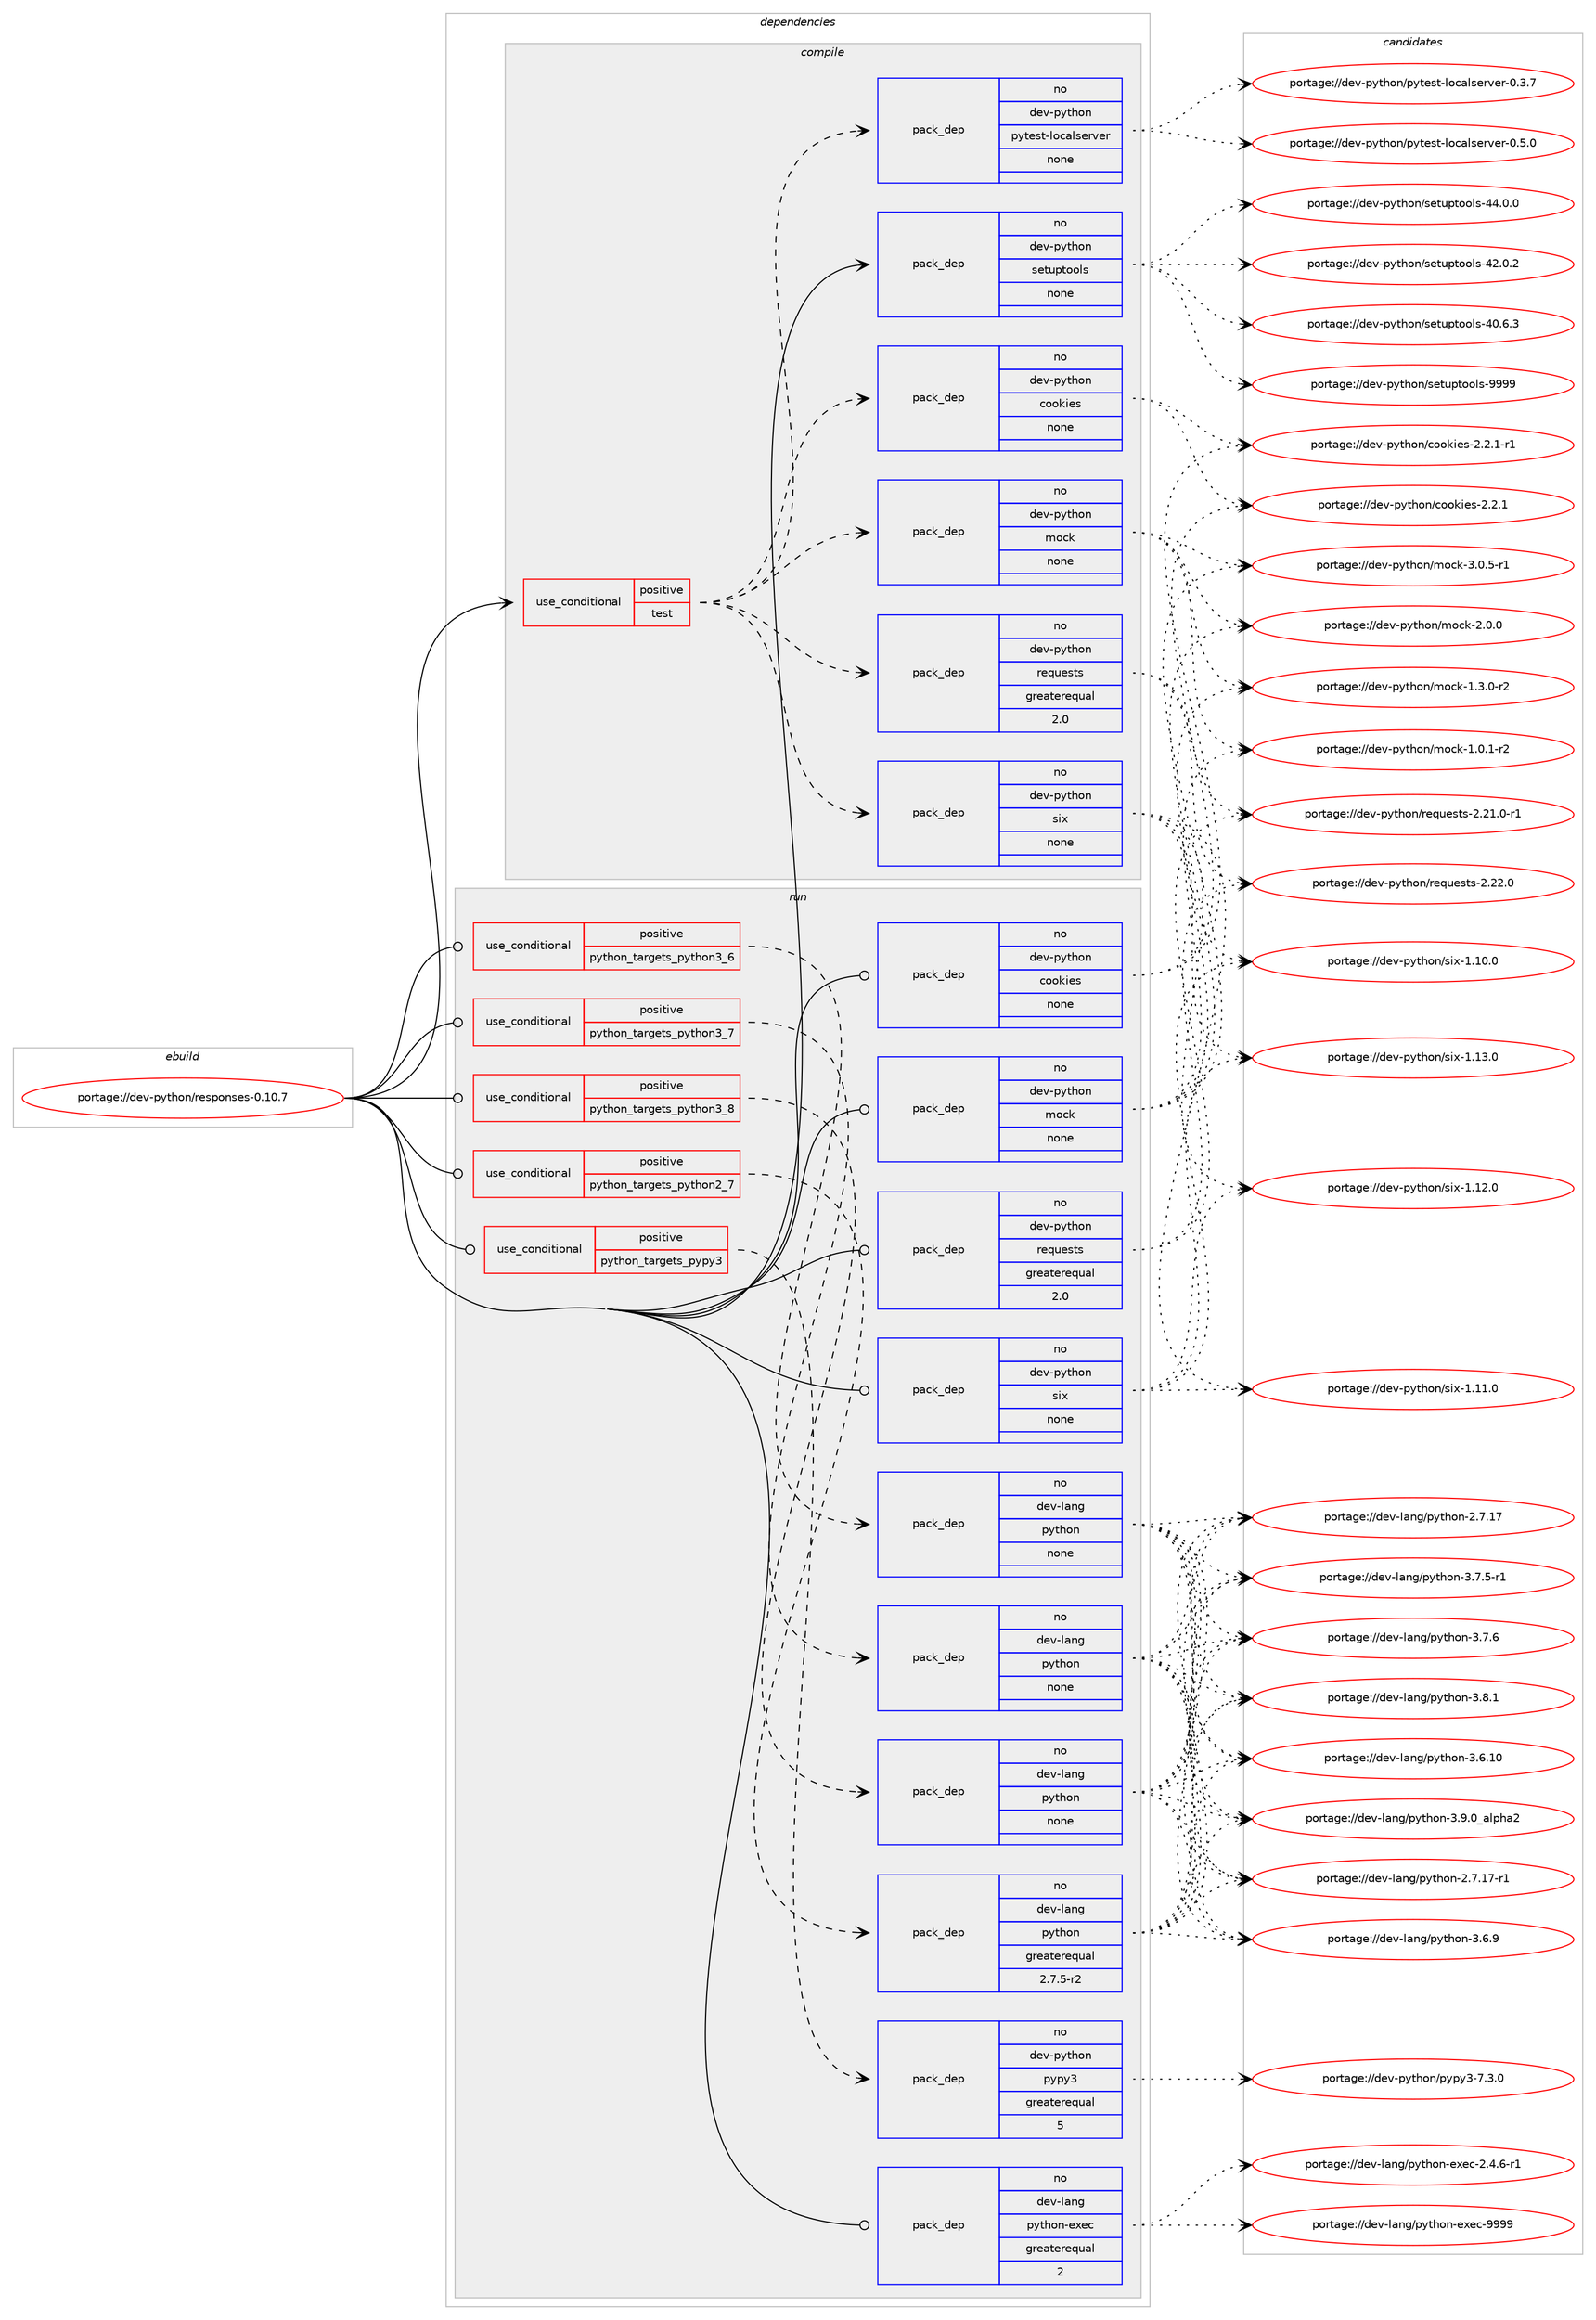 digraph prolog {

# *************
# Graph options
# *************

newrank=true;
concentrate=true;
compound=true;
graph [rankdir=LR,fontname=Helvetica,fontsize=10,ranksep=1.5];#, ranksep=2.5, nodesep=0.2];
edge  [arrowhead=vee];
node  [fontname=Helvetica,fontsize=10];

# **********
# The ebuild
# **********

subgraph cluster_leftcol {
color=gray;
rank=same;
label=<<i>ebuild</i>>;
id [label="portage://dev-python/responses-0.10.7", color=red, width=4, href="../dev-python/responses-0.10.7.svg"];
}

# ****************
# The dependencies
# ****************

subgraph cluster_midcol {
color=gray;
label=<<i>dependencies</i>>;
subgraph cluster_compile {
fillcolor="#eeeeee";
style=filled;
label=<<i>compile</i>>;
subgraph cond106680 {
dependency427994 [label=<<TABLE BORDER="0" CELLBORDER="1" CELLSPACING="0" CELLPADDING="4"><TR><TD ROWSPAN="3" CELLPADDING="10">use_conditional</TD></TR><TR><TD>positive</TD></TR><TR><TD>test</TD></TR></TABLE>>, shape=none, color=red];
subgraph pack316416 {
dependency427995 [label=<<TABLE BORDER="0" CELLBORDER="1" CELLSPACING="0" CELLPADDING="4" WIDTH="220"><TR><TD ROWSPAN="6" CELLPADDING="30">pack_dep</TD></TR><TR><TD WIDTH="110">no</TD></TR><TR><TD>dev-python</TD></TR><TR><TD>requests</TD></TR><TR><TD>greaterequal</TD></TR><TR><TD>2.0</TD></TR></TABLE>>, shape=none, color=blue];
}
dependency427994:e -> dependency427995:w [weight=20,style="dashed",arrowhead="vee"];
subgraph pack316417 {
dependency427996 [label=<<TABLE BORDER="0" CELLBORDER="1" CELLSPACING="0" CELLPADDING="4" WIDTH="220"><TR><TD ROWSPAN="6" CELLPADDING="30">pack_dep</TD></TR><TR><TD WIDTH="110">no</TD></TR><TR><TD>dev-python</TD></TR><TR><TD>cookies</TD></TR><TR><TD>none</TD></TR><TR><TD></TD></TR></TABLE>>, shape=none, color=blue];
}
dependency427994:e -> dependency427996:w [weight=20,style="dashed",arrowhead="vee"];
subgraph pack316418 {
dependency427997 [label=<<TABLE BORDER="0" CELLBORDER="1" CELLSPACING="0" CELLPADDING="4" WIDTH="220"><TR><TD ROWSPAN="6" CELLPADDING="30">pack_dep</TD></TR><TR><TD WIDTH="110">no</TD></TR><TR><TD>dev-python</TD></TR><TR><TD>mock</TD></TR><TR><TD>none</TD></TR><TR><TD></TD></TR></TABLE>>, shape=none, color=blue];
}
dependency427994:e -> dependency427997:w [weight=20,style="dashed",arrowhead="vee"];
subgraph pack316419 {
dependency427998 [label=<<TABLE BORDER="0" CELLBORDER="1" CELLSPACING="0" CELLPADDING="4" WIDTH="220"><TR><TD ROWSPAN="6" CELLPADDING="30">pack_dep</TD></TR><TR><TD WIDTH="110">no</TD></TR><TR><TD>dev-python</TD></TR><TR><TD>six</TD></TR><TR><TD>none</TD></TR><TR><TD></TD></TR></TABLE>>, shape=none, color=blue];
}
dependency427994:e -> dependency427998:w [weight=20,style="dashed",arrowhead="vee"];
subgraph pack316420 {
dependency427999 [label=<<TABLE BORDER="0" CELLBORDER="1" CELLSPACING="0" CELLPADDING="4" WIDTH="220"><TR><TD ROWSPAN="6" CELLPADDING="30">pack_dep</TD></TR><TR><TD WIDTH="110">no</TD></TR><TR><TD>dev-python</TD></TR><TR><TD>pytest-localserver</TD></TR><TR><TD>none</TD></TR><TR><TD></TD></TR></TABLE>>, shape=none, color=blue];
}
dependency427994:e -> dependency427999:w [weight=20,style="dashed",arrowhead="vee"];
}
id:e -> dependency427994:w [weight=20,style="solid",arrowhead="vee"];
subgraph pack316421 {
dependency428000 [label=<<TABLE BORDER="0" CELLBORDER="1" CELLSPACING="0" CELLPADDING="4" WIDTH="220"><TR><TD ROWSPAN="6" CELLPADDING="30">pack_dep</TD></TR><TR><TD WIDTH="110">no</TD></TR><TR><TD>dev-python</TD></TR><TR><TD>setuptools</TD></TR><TR><TD>none</TD></TR><TR><TD></TD></TR></TABLE>>, shape=none, color=blue];
}
id:e -> dependency428000:w [weight=20,style="solid",arrowhead="vee"];
}
subgraph cluster_compileandrun {
fillcolor="#eeeeee";
style=filled;
label=<<i>compile and run</i>>;
}
subgraph cluster_run {
fillcolor="#eeeeee";
style=filled;
label=<<i>run</i>>;
subgraph cond106681 {
dependency428001 [label=<<TABLE BORDER="0" CELLBORDER="1" CELLSPACING="0" CELLPADDING="4"><TR><TD ROWSPAN="3" CELLPADDING="10">use_conditional</TD></TR><TR><TD>positive</TD></TR><TR><TD>python_targets_pypy3</TD></TR></TABLE>>, shape=none, color=red];
subgraph pack316422 {
dependency428002 [label=<<TABLE BORDER="0" CELLBORDER="1" CELLSPACING="0" CELLPADDING="4" WIDTH="220"><TR><TD ROWSPAN="6" CELLPADDING="30">pack_dep</TD></TR><TR><TD WIDTH="110">no</TD></TR><TR><TD>dev-python</TD></TR><TR><TD>pypy3</TD></TR><TR><TD>greaterequal</TD></TR><TR><TD>5</TD></TR></TABLE>>, shape=none, color=blue];
}
dependency428001:e -> dependency428002:w [weight=20,style="dashed",arrowhead="vee"];
}
id:e -> dependency428001:w [weight=20,style="solid",arrowhead="odot"];
subgraph cond106682 {
dependency428003 [label=<<TABLE BORDER="0" CELLBORDER="1" CELLSPACING="0" CELLPADDING="4"><TR><TD ROWSPAN="3" CELLPADDING="10">use_conditional</TD></TR><TR><TD>positive</TD></TR><TR><TD>python_targets_python2_7</TD></TR></TABLE>>, shape=none, color=red];
subgraph pack316423 {
dependency428004 [label=<<TABLE BORDER="0" CELLBORDER="1" CELLSPACING="0" CELLPADDING="4" WIDTH="220"><TR><TD ROWSPAN="6" CELLPADDING="30">pack_dep</TD></TR><TR><TD WIDTH="110">no</TD></TR><TR><TD>dev-lang</TD></TR><TR><TD>python</TD></TR><TR><TD>greaterequal</TD></TR><TR><TD>2.7.5-r2</TD></TR></TABLE>>, shape=none, color=blue];
}
dependency428003:e -> dependency428004:w [weight=20,style="dashed",arrowhead="vee"];
}
id:e -> dependency428003:w [weight=20,style="solid",arrowhead="odot"];
subgraph cond106683 {
dependency428005 [label=<<TABLE BORDER="0" CELLBORDER="1" CELLSPACING="0" CELLPADDING="4"><TR><TD ROWSPAN="3" CELLPADDING="10">use_conditional</TD></TR><TR><TD>positive</TD></TR><TR><TD>python_targets_python3_6</TD></TR></TABLE>>, shape=none, color=red];
subgraph pack316424 {
dependency428006 [label=<<TABLE BORDER="0" CELLBORDER="1" CELLSPACING="0" CELLPADDING="4" WIDTH="220"><TR><TD ROWSPAN="6" CELLPADDING="30">pack_dep</TD></TR><TR><TD WIDTH="110">no</TD></TR><TR><TD>dev-lang</TD></TR><TR><TD>python</TD></TR><TR><TD>none</TD></TR><TR><TD></TD></TR></TABLE>>, shape=none, color=blue];
}
dependency428005:e -> dependency428006:w [weight=20,style="dashed",arrowhead="vee"];
}
id:e -> dependency428005:w [weight=20,style="solid",arrowhead="odot"];
subgraph cond106684 {
dependency428007 [label=<<TABLE BORDER="0" CELLBORDER="1" CELLSPACING="0" CELLPADDING="4"><TR><TD ROWSPAN="3" CELLPADDING="10">use_conditional</TD></TR><TR><TD>positive</TD></TR><TR><TD>python_targets_python3_7</TD></TR></TABLE>>, shape=none, color=red];
subgraph pack316425 {
dependency428008 [label=<<TABLE BORDER="0" CELLBORDER="1" CELLSPACING="0" CELLPADDING="4" WIDTH="220"><TR><TD ROWSPAN="6" CELLPADDING="30">pack_dep</TD></TR><TR><TD WIDTH="110">no</TD></TR><TR><TD>dev-lang</TD></TR><TR><TD>python</TD></TR><TR><TD>none</TD></TR><TR><TD></TD></TR></TABLE>>, shape=none, color=blue];
}
dependency428007:e -> dependency428008:w [weight=20,style="dashed",arrowhead="vee"];
}
id:e -> dependency428007:w [weight=20,style="solid",arrowhead="odot"];
subgraph cond106685 {
dependency428009 [label=<<TABLE BORDER="0" CELLBORDER="1" CELLSPACING="0" CELLPADDING="4"><TR><TD ROWSPAN="3" CELLPADDING="10">use_conditional</TD></TR><TR><TD>positive</TD></TR><TR><TD>python_targets_python3_8</TD></TR></TABLE>>, shape=none, color=red];
subgraph pack316426 {
dependency428010 [label=<<TABLE BORDER="0" CELLBORDER="1" CELLSPACING="0" CELLPADDING="4" WIDTH="220"><TR><TD ROWSPAN="6" CELLPADDING="30">pack_dep</TD></TR><TR><TD WIDTH="110">no</TD></TR><TR><TD>dev-lang</TD></TR><TR><TD>python</TD></TR><TR><TD>none</TD></TR><TR><TD></TD></TR></TABLE>>, shape=none, color=blue];
}
dependency428009:e -> dependency428010:w [weight=20,style="dashed",arrowhead="vee"];
}
id:e -> dependency428009:w [weight=20,style="solid",arrowhead="odot"];
subgraph pack316427 {
dependency428011 [label=<<TABLE BORDER="0" CELLBORDER="1" CELLSPACING="0" CELLPADDING="4" WIDTH="220"><TR><TD ROWSPAN="6" CELLPADDING="30">pack_dep</TD></TR><TR><TD WIDTH="110">no</TD></TR><TR><TD>dev-lang</TD></TR><TR><TD>python-exec</TD></TR><TR><TD>greaterequal</TD></TR><TR><TD>2</TD></TR></TABLE>>, shape=none, color=blue];
}
id:e -> dependency428011:w [weight=20,style="solid",arrowhead="odot"];
subgraph pack316428 {
dependency428012 [label=<<TABLE BORDER="0" CELLBORDER="1" CELLSPACING="0" CELLPADDING="4" WIDTH="220"><TR><TD ROWSPAN="6" CELLPADDING="30">pack_dep</TD></TR><TR><TD WIDTH="110">no</TD></TR><TR><TD>dev-python</TD></TR><TR><TD>cookies</TD></TR><TR><TD>none</TD></TR><TR><TD></TD></TR></TABLE>>, shape=none, color=blue];
}
id:e -> dependency428012:w [weight=20,style="solid",arrowhead="odot"];
subgraph pack316429 {
dependency428013 [label=<<TABLE BORDER="0" CELLBORDER="1" CELLSPACING="0" CELLPADDING="4" WIDTH="220"><TR><TD ROWSPAN="6" CELLPADDING="30">pack_dep</TD></TR><TR><TD WIDTH="110">no</TD></TR><TR><TD>dev-python</TD></TR><TR><TD>mock</TD></TR><TR><TD>none</TD></TR><TR><TD></TD></TR></TABLE>>, shape=none, color=blue];
}
id:e -> dependency428013:w [weight=20,style="solid",arrowhead="odot"];
subgraph pack316430 {
dependency428014 [label=<<TABLE BORDER="0" CELLBORDER="1" CELLSPACING="0" CELLPADDING="4" WIDTH="220"><TR><TD ROWSPAN="6" CELLPADDING="30">pack_dep</TD></TR><TR><TD WIDTH="110">no</TD></TR><TR><TD>dev-python</TD></TR><TR><TD>requests</TD></TR><TR><TD>greaterequal</TD></TR><TR><TD>2.0</TD></TR></TABLE>>, shape=none, color=blue];
}
id:e -> dependency428014:w [weight=20,style="solid",arrowhead="odot"];
subgraph pack316431 {
dependency428015 [label=<<TABLE BORDER="0" CELLBORDER="1" CELLSPACING="0" CELLPADDING="4" WIDTH="220"><TR><TD ROWSPAN="6" CELLPADDING="30">pack_dep</TD></TR><TR><TD WIDTH="110">no</TD></TR><TR><TD>dev-python</TD></TR><TR><TD>six</TD></TR><TR><TD>none</TD></TR><TR><TD></TD></TR></TABLE>>, shape=none, color=blue];
}
id:e -> dependency428015:w [weight=20,style="solid",arrowhead="odot"];
}
}

# **************
# The candidates
# **************

subgraph cluster_choices {
rank=same;
color=gray;
label=<<i>candidates</i>>;

subgraph choice316416 {
color=black;
nodesep=1;
choice100101118451121211161041111104711410111311710111511611545504650504648 [label="portage://dev-python/requests-2.22.0", color=red, width=4,href="../dev-python/requests-2.22.0.svg"];
choice1001011184511212111610411111047114101113117101115116115455046504946484511449 [label="portage://dev-python/requests-2.21.0-r1", color=red, width=4,href="../dev-python/requests-2.21.0-r1.svg"];
dependency427995:e -> choice100101118451121211161041111104711410111311710111511611545504650504648:w [style=dotted,weight="100"];
dependency427995:e -> choice1001011184511212111610411111047114101113117101115116115455046504946484511449:w [style=dotted,weight="100"];
}
subgraph choice316417 {
color=black;
nodesep=1;
choice1001011184511212111610411111047991111111071051011154550465046494511449 [label="portage://dev-python/cookies-2.2.1-r1", color=red, width=4,href="../dev-python/cookies-2.2.1-r1.svg"];
choice100101118451121211161041111104799111111107105101115455046504649 [label="portage://dev-python/cookies-2.2.1", color=red, width=4,href="../dev-python/cookies-2.2.1.svg"];
dependency427996:e -> choice1001011184511212111610411111047991111111071051011154550465046494511449:w [style=dotted,weight="100"];
dependency427996:e -> choice100101118451121211161041111104799111111107105101115455046504649:w [style=dotted,weight="100"];
}
subgraph choice316418 {
color=black;
nodesep=1;
choice1001011184511212111610411111047109111991074551464846534511449 [label="portage://dev-python/mock-3.0.5-r1", color=red, width=4,href="../dev-python/mock-3.0.5-r1.svg"];
choice100101118451121211161041111104710911199107455046484648 [label="portage://dev-python/mock-2.0.0", color=red, width=4,href="../dev-python/mock-2.0.0.svg"];
choice1001011184511212111610411111047109111991074549465146484511450 [label="portage://dev-python/mock-1.3.0-r2", color=red, width=4,href="../dev-python/mock-1.3.0-r2.svg"];
choice1001011184511212111610411111047109111991074549464846494511450 [label="portage://dev-python/mock-1.0.1-r2", color=red, width=4,href="../dev-python/mock-1.0.1-r2.svg"];
dependency427997:e -> choice1001011184511212111610411111047109111991074551464846534511449:w [style=dotted,weight="100"];
dependency427997:e -> choice100101118451121211161041111104710911199107455046484648:w [style=dotted,weight="100"];
dependency427997:e -> choice1001011184511212111610411111047109111991074549465146484511450:w [style=dotted,weight="100"];
dependency427997:e -> choice1001011184511212111610411111047109111991074549464846494511450:w [style=dotted,weight="100"];
}
subgraph choice316419 {
color=black;
nodesep=1;
choice100101118451121211161041111104711510512045494649514648 [label="portage://dev-python/six-1.13.0", color=red, width=4,href="../dev-python/six-1.13.0.svg"];
choice100101118451121211161041111104711510512045494649504648 [label="portage://dev-python/six-1.12.0", color=red, width=4,href="../dev-python/six-1.12.0.svg"];
choice100101118451121211161041111104711510512045494649494648 [label="portage://dev-python/six-1.11.0", color=red, width=4,href="../dev-python/six-1.11.0.svg"];
choice100101118451121211161041111104711510512045494649484648 [label="portage://dev-python/six-1.10.0", color=red, width=4,href="../dev-python/six-1.10.0.svg"];
dependency427998:e -> choice100101118451121211161041111104711510512045494649514648:w [style=dotted,weight="100"];
dependency427998:e -> choice100101118451121211161041111104711510512045494649504648:w [style=dotted,weight="100"];
dependency427998:e -> choice100101118451121211161041111104711510512045494649494648:w [style=dotted,weight="100"];
dependency427998:e -> choice100101118451121211161041111104711510512045494649484648:w [style=dotted,weight="100"];
}
subgraph choice316420 {
color=black;
nodesep=1;
choice1001011184511212111610411111047112121116101115116451081119997108115101114118101114454846534648 [label="portage://dev-python/pytest-localserver-0.5.0", color=red, width=4,href="../dev-python/pytest-localserver-0.5.0.svg"];
choice1001011184511212111610411111047112121116101115116451081119997108115101114118101114454846514655 [label="portage://dev-python/pytest-localserver-0.3.7", color=red, width=4,href="../dev-python/pytest-localserver-0.3.7.svg"];
dependency427999:e -> choice1001011184511212111610411111047112121116101115116451081119997108115101114118101114454846534648:w [style=dotted,weight="100"];
dependency427999:e -> choice1001011184511212111610411111047112121116101115116451081119997108115101114118101114454846514655:w [style=dotted,weight="100"];
}
subgraph choice316421 {
color=black;
nodesep=1;
choice10010111845112121116104111110471151011161171121161111111081154557575757 [label="portage://dev-python/setuptools-9999", color=red, width=4,href="../dev-python/setuptools-9999.svg"];
choice100101118451121211161041111104711510111611711211611111110811545525246484648 [label="portage://dev-python/setuptools-44.0.0", color=red, width=4,href="../dev-python/setuptools-44.0.0.svg"];
choice100101118451121211161041111104711510111611711211611111110811545525046484650 [label="portage://dev-python/setuptools-42.0.2", color=red, width=4,href="../dev-python/setuptools-42.0.2.svg"];
choice100101118451121211161041111104711510111611711211611111110811545524846544651 [label="portage://dev-python/setuptools-40.6.3", color=red, width=4,href="../dev-python/setuptools-40.6.3.svg"];
dependency428000:e -> choice10010111845112121116104111110471151011161171121161111111081154557575757:w [style=dotted,weight="100"];
dependency428000:e -> choice100101118451121211161041111104711510111611711211611111110811545525246484648:w [style=dotted,weight="100"];
dependency428000:e -> choice100101118451121211161041111104711510111611711211611111110811545525046484650:w [style=dotted,weight="100"];
dependency428000:e -> choice100101118451121211161041111104711510111611711211611111110811545524846544651:w [style=dotted,weight="100"];
}
subgraph choice316422 {
color=black;
nodesep=1;
choice100101118451121211161041111104711212111212151455546514648 [label="portage://dev-python/pypy3-7.3.0", color=red, width=4,href="../dev-python/pypy3-7.3.0.svg"];
dependency428002:e -> choice100101118451121211161041111104711212111212151455546514648:w [style=dotted,weight="100"];
}
subgraph choice316423 {
color=black;
nodesep=1;
choice10010111845108971101034711212111610411111045514657464895971081121049750 [label="portage://dev-lang/python-3.9.0_alpha2", color=red, width=4,href="../dev-lang/python-3.9.0_alpha2.svg"];
choice100101118451089711010347112121116104111110455146564649 [label="portage://dev-lang/python-3.8.1", color=red, width=4,href="../dev-lang/python-3.8.1.svg"];
choice100101118451089711010347112121116104111110455146554654 [label="portage://dev-lang/python-3.7.6", color=red, width=4,href="../dev-lang/python-3.7.6.svg"];
choice1001011184510897110103471121211161041111104551465546534511449 [label="portage://dev-lang/python-3.7.5-r1", color=red, width=4,href="../dev-lang/python-3.7.5-r1.svg"];
choice100101118451089711010347112121116104111110455146544657 [label="portage://dev-lang/python-3.6.9", color=red, width=4,href="../dev-lang/python-3.6.9.svg"];
choice10010111845108971101034711212111610411111045514654464948 [label="portage://dev-lang/python-3.6.10", color=red, width=4,href="../dev-lang/python-3.6.10.svg"];
choice100101118451089711010347112121116104111110455046554649554511449 [label="portage://dev-lang/python-2.7.17-r1", color=red, width=4,href="../dev-lang/python-2.7.17-r1.svg"];
choice10010111845108971101034711212111610411111045504655464955 [label="portage://dev-lang/python-2.7.17", color=red, width=4,href="../dev-lang/python-2.7.17.svg"];
dependency428004:e -> choice10010111845108971101034711212111610411111045514657464895971081121049750:w [style=dotted,weight="100"];
dependency428004:e -> choice100101118451089711010347112121116104111110455146564649:w [style=dotted,weight="100"];
dependency428004:e -> choice100101118451089711010347112121116104111110455146554654:w [style=dotted,weight="100"];
dependency428004:e -> choice1001011184510897110103471121211161041111104551465546534511449:w [style=dotted,weight="100"];
dependency428004:e -> choice100101118451089711010347112121116104111110455146544657:w [style=dotted,weight="100"];
dependency428004:e -> choice10010111845108971101034711212111610411111045514654464948:w [style=dotted,weight="100"];
dependency428004:e -> choice100101118451089711010347112121116104111110455046554649554511449:w [style=dotted,weight="100"];
dependency428004:e -> choice10010111845108971101034711212111610411111045504655464955:w [style=dotted,weight="100"];
}
subgraph choice316424 {
color=black;
nodesep=1;
choice10010111845108971101034711212111610411111045514657464895971081121049750 [label="portage://dev-lang/python-3.9.0_alpha2", color=red, width=4,href="../dev-lang/python-3.9.0_alpha2.svg"];
choice100101118451089711010347112121116104111110455146564649 [label="portage://dev-lang/python-3.8.1", color=red, width=4,href="../dev-lang/python-3.8.1.svg"];
choice100101118451089711010347112121116104111110455146554654 [label="portage://dev-lang/python-3.7.6", color=red, width=4,href="../dev-lang/python-3.7.6.svg"];
choice1001011184510897110103471121211161041111104551465546534511449 [label="portage://dev-lang/python-3.7.5-r1", color=red, width=4,href="../dev-lang/python-3.7.5-r1.svg"];
choice100101118451089711010347112121116104111110455146544657 [label="portage://dev-lang/python-3.6.9", color=red, width=4,href="../dev-lang/python-3.6.9.svg"];
choice10010111845108971101034711212111610411111045514654464948 [label="portage://dev-lang/python-3.6.10", color=red, width=4,href="../dev-lang/python-3.6.10.svg"];
choice100101118451089711010347112121116104111110455046554649554511449 [label="portage://dev-lang/python-2.7.17-r1", color=red, width=4,href="../dev-lang/python-2.7.17-r1.svg"];
choice10010111845108971101034711212111610411111045504655464955 [label="portage://dev-lang/python-2.7.17", color=red, width=4,href="../dev-lang/python-2.7.17.svg"];
dependency428006:e -> choice10010111845108971101034711212111610411111045514657464895971081121049750:w [style=dotted,weight="100"];
dependency428006:e -> choice100101118451089711010347112121116104111110455146564649:w [style=dotted,weight="100"];
dependency428006:e -> choice100101118451089711010347112121116104111110455146554654:w [style=dotted,weight="100"];
dependency428006:e -> choice1001011184510897110103471121211161041111104551465546534511449:w [style=dotted,weight="100"];
dependency428006:e -> choice100101118451089711010347112121116104111110455146544657:w [style=dotted,weight="100"];
dependency428006:e -> choice10010111845108971101034711212111610411111045514654464948:w [style=dotted,weight="100"];
dependency428006:e -> choice100101118451089711010347112121116104111110455046554649554511449:w [style=dotted,weight="100"];
dependency428006:e -> choice10010111845108971101034711212111610411111045504655464955:w [style=dotted,weight="100"];
}
subgraph choice316425 {
color=black;
nodesep=1;
choice10010111845108971101034711212111610411111045514657464895971081121049750 [label="portage://dev-lang/python-3.9.0_alpha2", color=red, width=4,href="../dev-lang/python-3.9.0_alpha2.svg"];
choice100101118451089711010347112121116104111110455146564649 [label="portage://dev-lang/python-3.8.1", color=red, width=4,href="../dev-lang/python-3.8.1.svg"];
choice100101118451089711010347112121116104111110455146554654 [label="portage://dev-lang/python-3.7.6", color=red, width=4,href="../dev-lang/python-3.7.6.svg"];
choice1001011184510897110103471121211161041111104551465546534511449 [label="portage://dev-lang/python-3.7.5-r1", color=red, width=4,href="../dev-lang/python-3.7.5-r1.svg"];
choice100101118451089711010347112121116104111110455146544657 [label="portage://dev-lang/python-3.6.9", color=red, width=4,href="../dev-lang/python-3.6.9.svg"];
choice10010111845108971101034711212111610411111045514654464948 [label="portage://dev-lang/python-3.6.10", color=red, width=4,href="../dev-lang/python-3.6.10.svg"];
choice100101118451089711010347112121116104111110455046554649554511449 [label="portage://dev-lang/python-2.7.17-r1", color=red, width=4,href="../dev-lang/python-2.7.17-r1.svg"];
choice10010111845108971101034711212111610411111045504655464955 [label="portage://dev-lang/python-2.7.17", color=red, width=4,href="../dev-lang/python-2.7.17.svg"];
dependency428008:e -> choice10010111845108971101034711212111610411111045514657464895971081121049750:w [style=dotted,weight="100"];
dependency428008:e -> choice100101118451089711010347112121116104111110455146564649:w [style=dotted,weight="100"];
dependency428008:e -> choice100101118451089711010347112121116104111110455146554654:w [style=dotted,weight="100"];
dependency428008:e -> choice1001011184510897110103471121211161041111104551465546534511449:w [style=dotted,weight="100"];
dependency428008:e -> choice100101118451089711010347112121116104111110455146544657:w [style=dotted,weight="100"];
dependency428008:e -> choice10010111845108971101034711212111610411111045514654464948:w [style=dotted,weight="100"];
dependency428008:e -> choice100101118451089711010347112121116104111110455046554649554511449:w [style=dotted,weight="100"];
dependency428008:e -> choice10010111845108971101034711212111610411111045504655464955:w [style=dotted,weight="100"];
}
subgraph choice316426 {
color=black;
nodesep=1;
choice10010111845108971101034711212111610411111045514657464895971081121049750 [label="portage://dev-lang/python-3.9.0_alpha2", color=red, width=4,href="../dev-lang/python-3.9.0_alpha2.svg"];
choice100101118451089711010347112121116104111110455146564649 [label="portage://dev-lang/python-3.8.1", color=red, width=4,href="../dev-lang/python-3.8.1.svg"];
choice100101118451089711010347112121116104111110455146554654 [label="portage://dev-lang/python-3.7.6", color=red, width=4,href="../dev-lang/python-3.7.6.svg"];
choice1001011184510897110103471121211161041111104551465546534511449 [label="portage://dev-lang/python-3.7.5-r1", color=red, width=4,href="../dev-lang/python-3.7.5-r1.svg"];
choice100101118451089711010347112121116104111110455146544657 [label="portage://dev-lang/python-3.6.9", color=red, width=4,href="../dev-lang/python-3.6.9.svg"];
choice10010111845108971101034711212111610411111045514654464948 [label="portage://dev-lang/python-3.6.10", color=red, width=4,href="../dev-lang/python-3.6.10.svg"];
choice100101118451089711010347112121116104111110455046554649554511449 [label="portage://dev-lang/python-2.7.17-r1", color=red, width=4,href="../dev-lang/python-2.7.17-r1.svg"];
choice10010111845108971101034711212111610411111045504655464955 [label="portage://dev-lang/python-2.7.17", color=red, width=4,href="../dev-lang/python-2.7.17.svg"];
dependency428010:e -> choice10010111845108971101034711212111610411111045514657464895971081121049750:w [style=dotted,weight="100"];
dependency428010:e -> choice100101118451089711010347112121116104111110455146564649:w [style=dotted,weight="100"];
dependency428010:e -> choice100101118451089711010347112121116104111110455146554654:w [style=dotted,weight="100"];
dependency428010:e -> choice1001011184510897110103471121211161041111104551465546534511449:w [style=dotted,weight="100"];
dependency428010:e -> choice100101118451089711010347112121116104111110455146544657:w [style=dotted,weight="100"];
dependency428010:e -> choice10010111845108971101034711212111610411111045514654464948:w [style=dotted,weight="100"];
dependency428010:e -> choice100101118451089711010347112121116104111110455046554649554511449:w [style=dotted,weight="100"];
dependency428010:e -> choice10010111845108971101034711212111610411111045504655464955:w [style=dotted,weight="100"];
}
subgraph choice316427 {
color=black;
nodesep=1;
choice10010111845108971101034711212111610411111045101120101994557575757 [label="portage://dev-lang/python-exec-9999", color=red, width=4,href="../dev-lang/python-exec-9999.svg"];
choice10010111845108971101034711212111610411111045101120101994550465246544511449 [label="portage://dev-lang/python-exec-2.4.6-r1", color=red, width=4,href="../dev-lang/python-exec-2.4.6-r1.svg"];
dependency428011:e -> choice10010111845108971101034711212111610411111045101120101994557575757:w [style=dotted,weight="100"];
dependency428011:e -> choice10010111845108971101034711212111610411111045101120101994550465246544511449:w [style=dotted,weight="100"];
}
subgraph choice316428 {
color=black;
nodesep=1;
choice1001011184511212111610411111047991111111071051011154550465046494511449 [label="portage://dev-python/cookies-2.2.1-r1", color=red, width=4,href="../dev-python/cookies-2.2.1-r1.svg"];
choice100101118451121211161041111104799111111107105101115455046504649 [label="portage://dev-python/cookies-2.2.1", color=red, width=4,href="../dev-python/cookies-2.2.1.svg"];
dependency428012:e -> choice1001011184511212111610411111047991111111071051011154550465046494511449:w [style=dotted,weight="100"];
dependency428012:e -> choice100101118451121211161041111104799111111107105101115455046504649:w [style=dotted,weight="100"];
}
subgraph choice316429 {
color=black;
nodesep=1;
choice1001011184511212111610411111047109111991074551464846534511449 [label="portage://dev-python/mock-3.0.5-r1", color=red, width=4,href="../dev-python/mock-3.0.5-r1.svg"];
choice100101118451121211161041111104710911199107455046484648 [label="portage://dev-python/mock-2.0.0", color=red, width=4,href="../dev-python/mock-2.0.0.svg"];
choice1001011184511212111610411111047109111991074549465146484511450 [label="portage://dev-python/mock-1.3.0-r2", color=red, width=4,href="../dev-python/mock-1.3.0-r2.svg"];
choice1001011184511212111610411111047109111991074549464846494511450 [label="portage://dev-python/mock-1.0.1-r2", color=red, width=4,href="../dev-python/mock-1.0.1-r2.svg"];
dependency428013:e -> choice1001011184511212111610411111047109111991074551464846534511449:w [style=dotted,weight="100"];
dependency428013:e -> choice100101118451121211161041111104710911199107455046484648:w [style=dotted,weight="100"];
dependency428013:e -> choice1001011184511212111610411111047109111991074549465146484511450:w [style=dotted,weight="100"];
dependency428013:e -> choice1001011184511212111610411111047109111991074549464846494511450:w [style=dotted,weight="100"];
}
subgraph choice316430 {
color=black;
nodesep=1;
choice100101118451121211161041111104711410111311710111511611545504650504648 [label="portage://dev-python/requests-2.22.0", color=red, width=4,href="../dev-python/requests-2.22.0.svg"];
choice1001011184511212111610411111047114101113117101115116115455046504946484511449 [label="portage://dev-python/requests-2.21.0-r1", color=red, width=4,href="../dev-python/requests-2.21.0-r1.svg"];
dependency428014:e -> choice100101118451121211161041111104711410111311710111511611545504650504648:w [style=dotted,weight="100"];
dependency428014:e -> choice1001011184511212111610411111047114101113117101115116115455046504946484511449:w [style=dotted,weight="100"];
}
subgraph choice316431 {
color=black;
nodesep=1;
choice100101118451121211161041111104711510512045494649514648 [label="portage://dev-python/six-1.13.0", color=red, width=4,href="../dev-python/six-1.13.0.svg"];
choice100101118451121211161041111104711510512045494649504648 [label="portage://dev-python/six-1.12.0", color=red, width=4,href="../dev-python/six-1.12.0.svg"];
choice100101118451121211161041111104711510512045494649494648 [label="portage://dev-python/six-1.11.0", color=red, width=4,href="../dev-python/six-1.11.0.svg"];
choice100101118451121211161041111104711510512045494649484648 [label="portage://dev-python/six-1.10.0", color=red, width=4,href="../dev-python/six-1.10.0.svg"];
dependency428015:e -> choice100101118451121211161041111104711510512045494649514648:w [style=dotted,weight="100"];
dependency428015:e -> choice100101118451121211161041111104711510512045494649504648:w [style=dotted,weight="100"];
dependency428015:e -> choice100101118451121211161041111104711510512045494649494648:w [style=dotted,weight="100"];
dependency428015:e -> choice100101118451121211161041111104711510512045494649484648:w [style=dotted,weight="100"];
}
}

}
